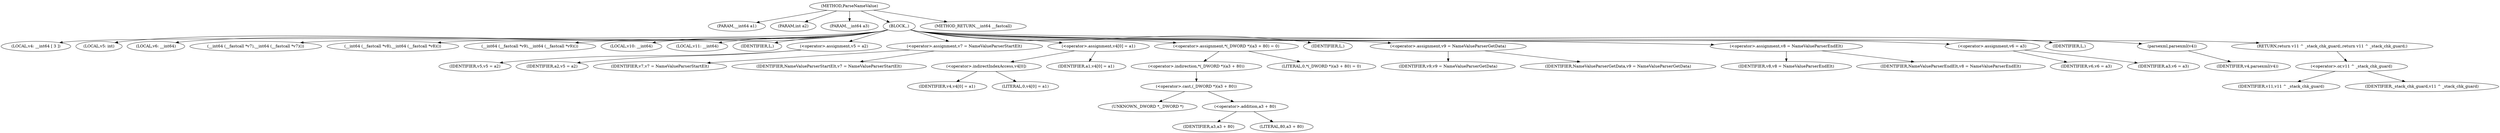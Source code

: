 digraph ParseNameValue {  
"1000109" [label = "(METHOD,ParseNameValue)" ]
"1000110" [label = "(PARAM,__int64 a1)" ]
"1000111" [label = "(PARAM,int a2)" ]
"1000112" [label = "(PARAM,__int64 a3)" ]
"1000113" [label = "(BLOCK,,)" ]
"1000114" [label = "(LOCAL,v4: __int64 [ 3 ])" ]
"1000115" [label = "(LOCAL,v5: int)" ]
"1000116" [label = "(LOCAL,v6: __int64)" ]
"1000117" [label = "(__int64 (__fastcall *v7),__int64 (__fastcall *v7)())" ]
"1000118" [label = "(__int64 (__fastcall *v8),__int64 (__fastcall *v8)())" ]
"1000119" [label = "(__int64 (__fastcall *v9),__int64 (__fastcall *v9)())" ]
"1000120" [label = "(LOCAL,v10: __int64)" ]
"1000121" [label = "(LOCAL,v11: __int64)" ]
"1000122" [label = "(IDENTIFIER,L,)" ]
"1000123" [label = "(<operator>.assignment,v5 = a2)" ]
"1000124" [label = "(IDENTIFIER,v5,v5 = a2)" ]
"1000125" [label = "(IDENTIFIER,a2,v5 = a2)" ]
"1000126" [label = "(<operator>.assignment,v7 = NameValueParserStartElt)" ]
"1000127" [label = "(IDENTIFIER,v7,v7 = NameValueParserStartElt)" ]
"1000128" [label = "(IDENTIFIER,NameValueParserStartElt,v7 = NameValueParserStartElt)" ]
"1000129" [label = "(<operator>.assignment,v4[0] = a1)" ]
"1000130" [label = "(<operator>.indirectIndexAccess,v4[0])" ]
"1000131" [label = "(IDENTIFIER,v4,v4[0] = a1)" ]
"1000132" [label = "(LITERAL,0,v4[0] = a1)" ]
"1000133" [label = "(IDENTIFIER,a1,v4[0] = a1)" ]
"1000134" [label = "(<operator>.assignment,*(_DWORD *)(a3 + 80) = 0)" ]
"1000135" [label = "(<operator>.indirection,*(_DWORD *)(a3 + 80))" ]
"1000136" [label = "(<operator>.cast,(_DWORD *)(a3 + 80))" ]
"1000137" [label = "(UNKNOWN,_DWORD *,_DWORD *)" ]
"1000138" [label = "(<operator>.addition,a3 + 80)" ]
"1000139" [label = "(IDENTIFIER,a3,a3 + 80)" ]
"1000140" [label = "(LITERAL,80,a3 + 80)" ]
"1000141" [label = "(LITERAL,0,*(_DWORD *)(a3 + 80) = 0)" ]
"1000142" [label = "(IDENTIFIER,L,)" ]
"1000143" [label = "(<operator>.assignment,v9 = NameValueParserGetData)" ]
"1000144" [label = "(IDENTIFIER,v9,v9 = NameValueParserGetData)" ]
"1000145" [label = "(IDENTIFIER,NameValueParserGetData,v9 = NameValueParserGetData)" ]
"1000146" [label = "(<operator>.assignment,v8 = NameValueParserEndElt)" ]
"1000147" [label = "(IDENTIFIER,v8,v8 = NameValueParserEndElt)" ]
"1000148" [label = "(IDENTIFIER,NameValueParserEndElt,v8 = NameValueParserEndElt)" ]
"1000149" [label = "(<operator>.assignment,v6 = a3)" ]
"1000150" [label = "(IDENTIFIER,v6,v6 = a3)" ]
"1000151" [label = "(IDENTIFIER,a3,v6 = a3)" ]
"1000152" [label = "(IDENTIFIER,L,)" ]
"1000153" [label = "(parsexml,parsexml(v4))" ]
"1000154" [label = "(IDENTIFIER,v4,parsexml(v4))" ]
"1000155" [label = "(RETURN,return v11 ^ _stack_chk_guard;,return v11 ^ _stack_chk_guard;)" ]
"1000156" [label = "(<operator>.or,v11 ^ _stack_chk_guard)" ]
"1000157" [label = "(IDENTIFIER,v11,v11 ^ _stack_chk_guard)" ]
"1000158" [label = "(IDENTIFIER,_stack_chk_guard,v11 ^ _stack_chk_guard)" ]
"1000159" [label = "(METHOD_RETURN,__int64 __fastcall)" ]
  "1000109" -> "1000110" 
  "1000109" -> "1000111" 
  "1000109" -> "1000112" 
  "1000109" -> "1000113" 
  "1000109" -> "1000159" 
  "1000113" -> "1000114" 
  "1000113" -> "1000115" 
  "1000113" -> "1000116" 
  "1000113" -> "1000117" 
  "1000113" -> "1000118" 
  "1000113" -> "1000119" 
  "1000113" -> "1000120" 
  "1000113" -> "1000121" 
  "1000113" -> "1000122" 
  "1000113" -> "1000123" 
  "1000113" -> "1000126" 
  "1000113" -> "1000129" 
  "1000113" -> "1000134" 
  "1000113" -> "1000142" 
  "1000113" -> "1000143" 
  "1000113" -> "1000146" 
  "1000113" -> "1000149" 
  "1000113" -> "1000152" 
  "1000113" -> "1000153" 
  "1000113" -> "1000155" 
  "1000123" -> "1000124" 
  "1000123" -> "1000125" 
  "1000126" -> "1000127" 
  "1000126" -> "1000128" 
  "1000129" -> "1000130" 
  "1000129" -> "1000133" 
  "1000130" -> "1000131" 
  "1000130" -> "1000132" 
  "1000134" -> "1000135" 
  "1000134" -> "1000141" 
  "1000135" -> "1000136" 
  "1000136" -> "1000137" 
  "1000136" -> "1000138" 
  "1000138" -> "1000139" 
  "1000138" -> "1000140" 
  "1000143" -> "1000144" 
  "1000143" -> "1000145" 
  "1000146" -> "1000147" 
  "1000146" -> "1000148" 
  "1000149" -> "1000150" 
  "1000149" -> "1000151" 
  "1000153" -> "1000154" 
  "1000155" -> "1000156" 
  "1000156" -> "1000157" 
  "1000156" -> "1000158" 
}
